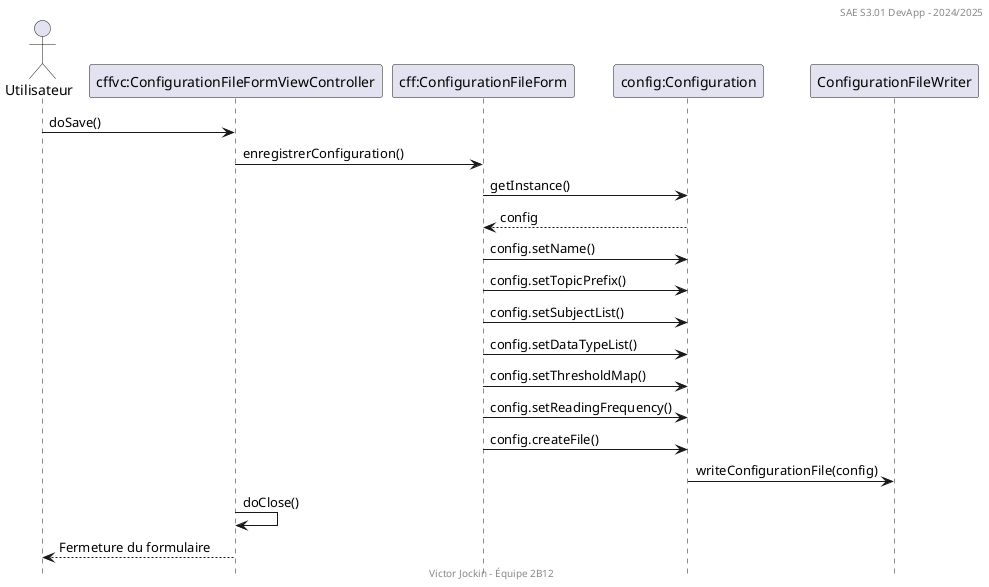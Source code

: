 @startuml
header SAE S3.01 DevApp - 2024/2025
actor Utilisateur as u
participant "cffvc:ConfigurationFileFormViewController" as cffvc
participant "cff:ConfigurationFileForm" as cff
participant "config:Configuration" as config
participant "ConfigurationFileWriter" as cfw
u -> cffvc : doSave()
cff <- cffvc : enregistrerConfiguration()
cff -> config : getInstance()
cff <-- config : config
cff -> config : config.setName()
cff -> config : config.setTopicPrefix()
cff -> config : config.setSubjectList()
cff -> config : config.setDataTypeList()
cff -> config : config.setThresholdMap()
cff -> config : config.setReadingFrequency()
cff -> config : config.createFile()
config -> cfw : writeConfigurationFile(config)
cffvc -> cffvc : doClose()
u <-- cffvc : Fermeture du formulaire
hide footbox
footer Victor Jockin - Équipe 2B12
@enduml